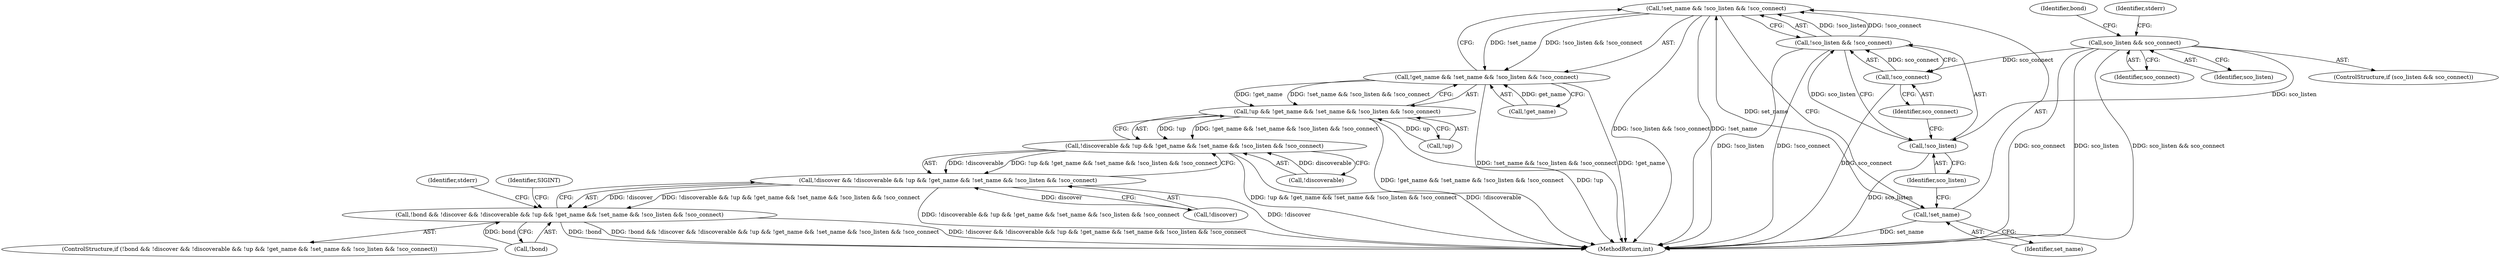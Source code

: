 digraph "0_Android_37c88107679d36c419572732b4af6e18bb2f7dce_6@API" {
"1000155" [label="(Call,!set_name && !sco_listen && !sco_connect)"];
"1000156" [label="(Call,!set_name)"];
"1000158" [label="(Call,!sco_listen && !sco_connect)"];
"1000159" [label="(Call,!sco_listen)"];
"1000128" [label="(Call,sco_listen && sco_connect)"];
"1000161" [label="(Call,!sco_connect)"];
"1000152" [label="(Call,!get_name && !set_name && !sco_listen && !sco_connect)"];
"1000149" [label="(Call,!up && !get_name && !set_name && !sco_listen && !sco_connect)"];
"1000146" [label="(Call,!discoverable && !up && !get_name && !set_name && !sco_listen && !sco_connect)"];
"1000143" [label="(Call,!discover && !discoverable && !up && !get_name && !set_name && !sco_listen && !sco_connect)"];
"1000140" [label="(Call,!bond && !discover && !discoverable && !up && !get_name && !set_name && !sco_listen && !sco_connect)"];
"1000161" [label="(Call,!sco_connect)"];
"1000165" [label="(Identifier,stderr)"];
"1000160" [label="(Identifier,sco_listen)"];
"1000159" [label="(Call,!sco_listen)"];
"1000149" [label="(Call,!up && !get_name && !set_name && !sco_listen && !sco_connect)"];
"1000155" [label="(Call,!set_name && !sco_listen && !sco_connect)"];
"1000153" [label="(Call,!get_name)"];
"1000141" [label="(Call,!bond)"];
"1000586" [label="(MethodReturn,int)"];
"1000156" [label="(Call,!set_name)"];
"1000157" [label="(Identifier,set_name)"];
"1000146" [label="(Call,!discoverable && !up && !get_name && !set_name && !sco_listen && !sco_connect)"];
"1000127" [label="(ControlStructure,if (sco_listen && sco_connect))"];
"1000150" [label="(Call,!up)"];
"1000144" [label="(Call,!discover)"];
"1000158" [label="(Call,!sco_listen && !sco_connect)"];
"1000152" [label="(Call,!get_name && !set_name && !sco_listen && !sco_connect)"];
"1000129" [label="(Identifier,sco_listen)"];
"1000162" [label="(Identifier,sco_connect)"];
"1000147" [label="(Call,!discoverable)"];
"1000142" [label="(Identifier,bond)"];
"1000130" [label="(Identifier,sco_connect)"];
"1000140" [label="(Call,!bond && !discover && !discoverable && !up && !get_name && !set_name && !sco_listen && !sco_connect)"];
"1000143" [label="(Call,!discover && !discoverable && !up && !get_name && !set_name && !sco_listen && !sco_connect)"];
"1000133" [label="(Identifier,stderr)"];
"1000128" [label="(Call,sco_listen && sco_connect)"];
"1000139" [label="(ControlStructure,if (!bond && !discover && !discoverable && !up && !get_name && !set_name && !sco_listen && !sco_connect))"];
"1000174" [label="(Identifier,SIGINT)"];
"1000155" -> "1000152"  [label="AST: "];
"1000155" -> "1000156"  [label="CFG: "];
"1000155" -> "1000158"  [label="CFG: "];
"1000156" -> "1000155"  [label="AST: "];
"1000158" -> "1000155"  [label="AST: "];
"1000152" -> "1000155"  [label="CFG: "];
"1000155" -> "1000586"  [label="DDG: !sco_listen && !sco_connect"];
"1000155" -> "1000586"  [label="DDG: !set_name"];
"1000155" -> "1000152"  [label="DDG: !set_name"];
"1000155" -> "1000152"  [label="DDG: !sco_listen && !sco_connect"];
"1000156" -> "1000155"  [label="DDG: set_name"];
"1000158" -> "1000155"  [label="DDG: !sco_listen"];
"1000158" -> "1000155"  [label="DDG: !sco_connect"];
"1000156" -> "1000157"  [label="CFG: "];
"1000157" -> "1000156"  [label="AST: "];
"1000160" -> "1000156"  [label="CFG: "];
"1000156" -> "1000586"  [label="DDG: set_name"];
"1000158" -> "1000159"  [label="CFG: "];
"1000158" -> "1000161"  [label="CFG: "];
"1000159" -> "1000158"  [label="AST: "];
"1000161" -> "1000158"  [label="AST: "];
"1000158" -> "1000586"  [label="DDG: !sco_listen"];
"1000158" -> "1000586"  [label="DDG: !sco_connect"];
"1000159" -> "1000158"  [label="DDG: sco_listen"];
"1000161" -> "1000158"  [label="DDG: sco_connect"];
"1000159" -> "1000160"  [label="CFG: "];
"1000160" -> "1000159"  [label="AST: "];
"1000162" -> "1000159"  [label="CFG: "];
"1000159" -> "1000586"  [label="DDG: sco_listen"];
"1000128" -> "1000159"  [label="DDG: sco_listen"];
"1000128" -> "1000127"  [label="AST: "];
"1000128" -> "1000129"  [label="CFG: "];
"1000128" -> "1000130"  [label="CFG: "];
"1000129" -> "1000128"  [label="AST: "];
"1000130" -> "1000128"  [label="AST: "];
"1000133" -> "1000128"  [label="CFG: "];
"1000142" -> "1000128"  [label="CFG: "];
"1000128" -> "1000586"  [label="DDG: sco_connect"];
"1000128" -> "1000586"  [label="DDG: sco_listen"];
"1000128" -> "1000586"  [label="DDG: sco_listen && sco_connect"];
"1000128" -> "1000161"  [label="DDG: sco_connect"];
"1000161" -> "1000162"  [label="CFG: "];
"1000162" -> "1000161"  [label="AST: "];
"1000161" -> "1000586"  [label="DDG: sco_connect"];
"1000152" -> "1000149"  [label="AST: "];
"1000152" -> "1000153"  [label="CFG: "];
"1000153" -> "1000152"  [label="AST: "];
"1000149" -> "1000152"  [label="CFG: "];
"1000152" -> "1000586"  [label="DDG: !set_name && !sco_listen && !sco_connect"];
"1000152" -> "1000586"  [label="DDG: !get_name"];
"1000152" -> "1000149"  [label="DDG: !get_name"];
"1000152" -> "1000149"  [label="DDG: !set_name && !sco_listen && !sco_connect"];
"1000153" -> "1000152"  [label="DDG: get_name"];
"1000149" -> "1000146"  [label="AST: "];
"1000149" -> "1000150"  [label="CFG: "];
"1000150" -> "1000149"  [label="AST: "];
"1000146" -> "1000149"  [label="CFG: "];
"1000149" -> "1000586"  [label="DDG: !get_name && !set_name && !sco_listen && !sco_connect"];
"1000149" -> "1000586"  [label="DDG: !up"];
"1000149" -> "1000146"  [label="DDG: !up"];
"1000149" -> "1000146"  [label="DDG: !get_name && !set_name && !sco_listen && !sco_connect"];
"1000150" -> "1000149"  [label="DDG: up"];
"1000146" -> "1000143"  [label="AST: "];
"1000146" -> "1000147"  [label="CFG: "];
"1000147" -> "1000146"  [label="AST: "];
"1000143" -> "1000146"  [label="CFG: "];
"1000146" -> "1000586"  [label="DDG: !up && !get_name && !set_name && !sco_listen && !sco_connect"];
"1000146" -> "1000586"  [label="DDG: !discoverable"];
"1000146" -> "1000143"  [label="DDG: !discoverable"];
"1000146" -> "1000143"  [label="DDG: !up && !get_name && !set_name && !sco_listen && !sco_connect"];
"1000147" -> "1000146"  [label="DDG: discoverable"];
"1000143" -> "1000140"  [label="AST: "];
"1000143" -> "1000144"  [label="CFG: "];
"1000144" -> "1000143"  [label="AST: "];
"1000140" -> "1000143"  [label="CFG: "];
"1000143" -> "1000586"  [label="DDG: !discover"];
"1000143" -> "1000586"  [label="DDG: !discoverable && !up && !get_name && !set_name && !sco_listen && !sco_connect"];
"1000143" -> "1000140"  [label="DDG: !discover"];
"1000143" -> "1000140"  [label="DDG: !discoverable && !up && !get_name && !set_name && !sco_listen && !sco_connect"];
"1000144" -> "1000143"  [label="DDG: discover"];
"1000140" -> "1000139"  [label="AST: "];
"1000140" -> "1000141"  [label="CFG: "];
"1000141" -> "1000140"  [label="AST: "];
"1000165" -> "1000140"  [label="CFG: "];
"1000174" -> "1000140"  [label="CFG: "];
"1000140" -> "1000586"  [label="DDG: !bond"];
"1000140" -> "1000586"  [label="DDG: !bond && !discover && !discoverable && !up && !get_name && !set_name && !sco_listen && !sco_connect"];
"1000140" -> "1000586"  [label="DDG: !discover && !discoverable && !up && !get_name && !set_name && !sco_listen && !sco_connect"];
"1000141" -> "1000140"  [label="DDG: bond"];
}
